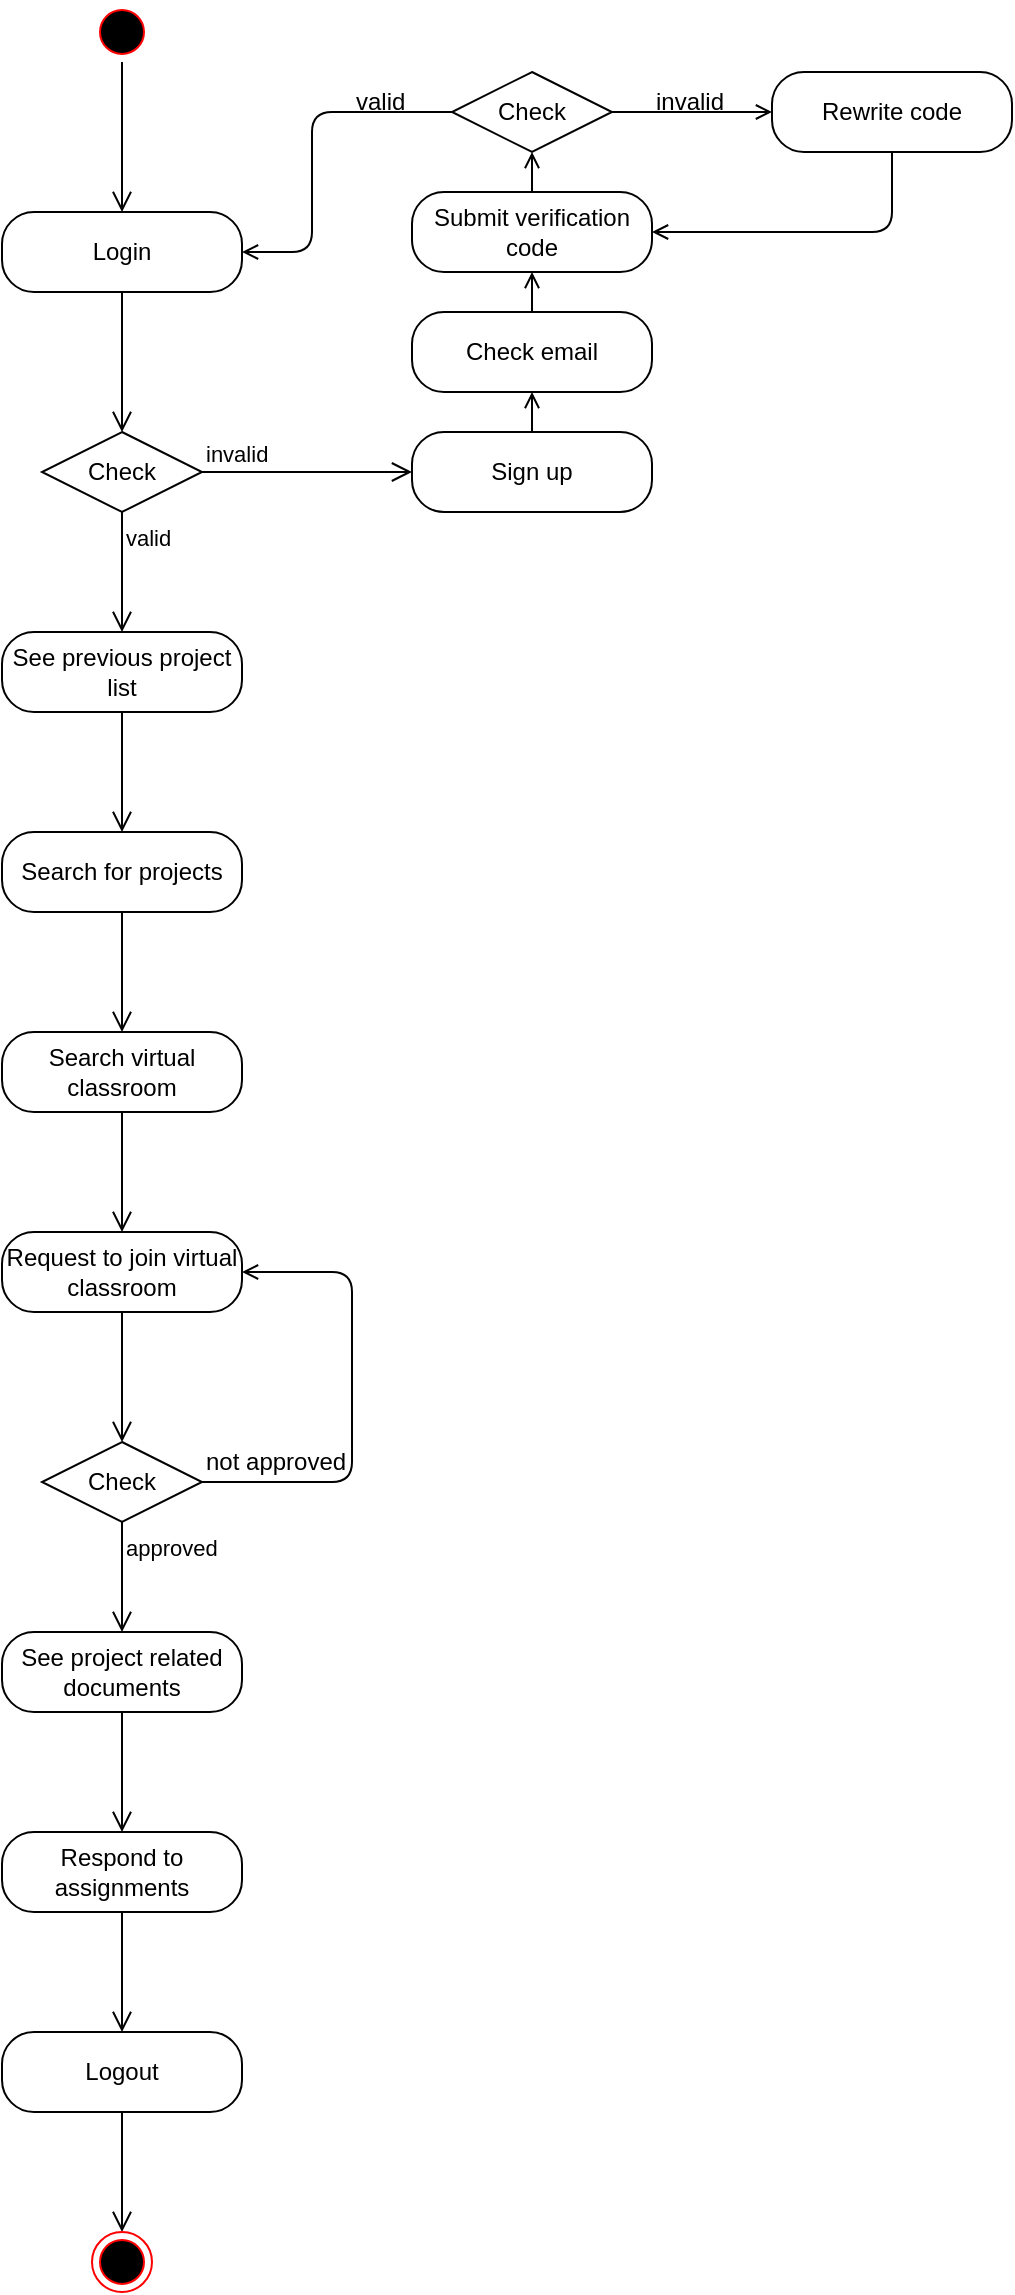 <mxfile version="10.6.1" type="device"><diagram id="JlK_5xQEkYB9tDjrnmmG" name="Page-1"><mxGraphModel dx="1010" dy="549" grid="1" gridSize="10" guides="1" tooltips="1" connect="1" arrows="1" fold="1" page="1" pageScale="1" pageWidth="850" pageHeight="1100" math="0" shadow="0"><root><mxCell id="0"/><mxCell id="1" parent="0"/><mxCell id="YMyfsFlIKbJ7ZTx5pvQ_-1" value="" style="ellipse;html=1;shape=startState;fillColor=#000000;strokeColor=#ff0000;" vertex="1" parent="1"><mxGeometry x="410" y="75" width="30" height="30" as="geometry"/></mxCell><mxCell id="YMyfsFlIKbJ7ZTx5pvQ_-2" value="" style="edgeStyle=orthogonalEdgeStyle;html=1;verticalAlign=bottom;endArrow=open;endSize=8;strokeColor=#000000;entryX=0.5;entryY=0;entryDx=0;entryDy=0;" edge="1" source="YMyfsFlIKbJ7ZTx5pvQ_-1" parent="1" target="YMyfsFlIKbJ7ZTx5pvQ_-5"><mxGeometry relative="1" as="geometry"><mxPoint x="425" y="160" as="targetPoint"/></mxGeometry></mxCell><mxCell id="YMyfsFlIKbJ7ZTx5pvQ_-5" value="Login" style="rounded=1;whiteSpace=wrap;html=1;arcSize=40;fontColor=#000000;fillColor=#FFFFFF;strokeColor=#000000;" vertex="1" parent="1"><mxGeometry x="365" y="180" width="120" height="40" as="geometry"/></mxCell><mxCell id="YMyfsFlIKbJ7ZTx5pvQ_-6" value="" style="edgeStyle=orthogonalEdgeStyle;html=1;verticalAlign=bottom;endArrow=open;endSize=8;strokeColor=#000000;entryX=0.5;entryY=0;entryDx=0;entryDy=0;" edge="1" source="YMyfsFlIKbJ7ZTx5pvQ_-5" parent="1" target="YMyfsFlIKbJ7ZTx5pvQ_-15"><mxGeometry relative="1" as="geometry"><mxPoint x="425" y="260" as="targetPoint"/></mxGeometry></mxCell><mxCell id="YMyfsFlIKbJ7ZTx5pvQ_-15" value="Check" style="rhombus;whiteSpace=wrap;html=1;fillColor=#FFFFFF;strokeColor=#000000;" vertex="1" parent="1"><mxGeometry x="385" y="290" width="80" height="40" as="geometry"/></mxCell><mxCell id="YMyfsFlIKbJ7ZTx5pvQ_-16" value="invalid" style="edgeStyle=orthogonalEdgeStyle;html=1;align=left;verticalAlign=bottom;endArrow=open;endSize=8;strokeColor=#000000;entryX=0;entryY=0.5;entryDx=0;entryDy=0;" edge="1" source="YMyfsFlIKbJ7ZTx5pvQ_-15" parent="1" target="YMyfsFlIKbJ7ZTx5pvQ_-20"><mxGeometry x="-1" relative="1" as="geometry"><mxPoint x="565" y="310" as="targetPoint"/></mxGeometry></mxCell><mxCell id="YMyfsFlIKbJ7ZTx5pvQ_-17" value="valid" style="edgeStyle=orthogonalEdgeStyle;html=1;align=left;verticalAlign=top;endArrow=open;endSize=8;strokeColor=#000000;" edge="1" source="YMyfsFlIKbJ7ZTx5pvQ_-15" parent="1"><mxGeometry x="-1" relative="1" as="geometry"><mxPoint x="425" y="390" as="targetPoint"/></mxGeometry></mxCell><mxCell id="YMyfsFlIKbJ7ZTx5pvQ_-18" value="See previous project list" style="rounded=1;whiteSpace=wrap;html=1;arcSize=40;fontColor=#000000;fillColor=#FFFFFF;strokeColor=#000000;" vertex="1" parent="1"><mxGeometry x="365" y="390" width="120" height="40" as="geometry"/></mxCell><mxCell id="YMyfsFlIKbJ7ZTx5pvQ_-19" value="" style="edgeStyle=orthogonalEdgeStyle;html=1;verticalAlign=bottom;endArrow=open;endSize=8;strokeColor=#000000;" edge="1" source="YMyfsFlIKbJ7ZTx5pvQ_-18" parent="1"><mxGeometry relative="1" as="geometry"><mxPoint x="425" y="490" as="targetPoint"/></mxGeometry></mxCell><mxCell id="YMyfsFlIKbJ7ZTx5pvQ_-20" value="Sign up" style="rounded=1;whiteSpace=wrap;html=1;arcSize=40;fontColor=#000000;fillColor=#FFFFFF;strokeColor=#000000;" vertex="1" parent="1"><mxGeometry x="570" y="290" width="120" height="40" as="geometry"/></mxCell><mxCell id="YMyfsFlIKbJ7ZTx5pvQ_-23" value="Check email" style="rounded=1;whiteSpace=wrap;html=1;arcSize=40;fontColor=#000000;fillColor=#FFFFFF;strokeColor=#000000;" vertex="1" parent="1"><mxGeometry x="570" y="230" width="120" height="40" as="geometry"/></mxCell><mxCell id="YMyfsFlIKbJ7ZTx5pvQ_-32" value="" style="endArrow=open;html=1;strokeColor=#000000;exitX=0.5;exitY=0;exitDx=0;exitDy=0;rounded=1;strokeWidth=1;endFill=0;" edge="1" parent="1" source="YMyfsFlIKbJ7ZTx5pvQ_-20" target="YMyfsFlIKbJ7ZTx5pvQ_-23"><mxGeometry width="50" height="50" relative="1" as="geometry"><mxPoint x="610" y="310" as="sourcePoint"/><mxPoint x="660" y="260" as="targetPoint"/></mxGeometry></mxCell><mxCell id="YMyfsFlIKbJ7ZTx5pvQ_-34" value="Submit verification code" style="rounded=1;whiteSpace=wrap;html=1;arcSize=40;fontColor=#000000;fillColor=#FFFFFF;strokeColor=#000000;" vertex="1" parent="1"><mxGeometry x="570" y="170" width="120" height="40" as="geometry"/></mxCell><mxCell id="YMyfsFlIKbJ7ZTx5pvQ_-35" value="" style="endArrow=open;html=1;strokeColor=#000000;exitX=0.5;exitY=0;exitDx=0;exitDy=0;rounded=1;strokeWidth=1;endFill=0;" edge="1" parent="1" source="YMyfsFlIKbJ7ZTx5pvQ_-34"><mxGeometry width="50" height="50" relative="1" as="geometry"><mxPoint x="610" y="190" as="sourcePoint"/><mxPoint x="630" y="150" as="targetPoint"/></mxGeometry></mxCell><mxCell id="YMyfsFlIKbJ7ZTx5pvQ_-39" value="" style="endArrow=open;html=1;strokeColor=#000000;strokeWidth=1;exitX=0.5;exitY=0;exitDx=0;exitDy=0;endFill=0;" edge="1" parent="1" source="YMyfsFlIKbJ7ZTx5pvQ_-23" target="YMyfsFlIKbJ7ZTx5pvQ_-34"><mxGeometry width="50" height="50" relative="1" as="geometry"><mxPoint x="610" y="250" as="sourcePoint"/><mxPoint x="660" y="200" as="targetPoint"/></mxGeometry></mxCell><mxCell id="YMyfsFlIKbJ7ZTx5pvQ_-40" value="Check" style="rhombus;whiteSpace=wrap;html=1;fillColor=#FFFFFF;strokeColor=#000000;" vertex="1" parent="1"><mxGeometry x="590" y="110" width="80" height="40" as="geometry"/></mxCell><mxCell id="YMyfsFlIKbJ7ZTx5pvQ_-48" value="" style="endArrow=open;html=1;strokeColor=#000000;strokeWidth=1;entryX=1;entryY=0.5;entryDx=0;entryDy=0;exitX=0;exitY=0.5;exitDx=0;exitDy=0;endFill=0;" edge="1" parent="1" source="YMyfsFlIKbJ7ZTx5pvQ_-40" target="YMyfsFlIKbJ7ZTx5pvQ_-5"><mxGeometry width="50" height="50" relative="1" as="geometry"><mxPoint x="540" y="150" as="sourcePoint"/><mxPoint x="590" y="100" as="targetPoint"/><Array as="points"><mxPoint x="520" y="130"/><mxPoint x="520" y="200"/></Array></mxGeometry></mxCell><mxCell id="YMyfsFlIKbJ7ZTx5pvQ_-49" value="valid" style="text;html=1;resizable=0;points=[];autosize=1;align=left;verticalAlign=top;spacingTop=-4;" vertex="1" parent="1"><mxGeometry x="540" y="115" width="40" height="20" as="geometry"/></mxCell><mxCell id="YMyfsFlIKbJ7ZTx5pvQ_-50" value="Rewrite code" style="rounded=1;whiteSpace=wrap;html=1;arcSize=40;fontColor=#000000;fillColor=#FFFFFF;strokeColor=#000000;" vertex="1" parent="1"><mxGeometry x="750" y="110" width="120" height="40" as="geometry"/></mxCell><mxCell id="YMyfsFlIKbJ7ZTx5pvQ_-51" value="" style="endArrow=open;html=1;strokeColor=#000000;strokeWidth=1;entryX=0;entryY=0.5;entryDx=0;entryDy=0;exitX=1;exitY=0.5;exitDx=0;exitDy=0;endFill=0;" edge="1" parent="1" source="YMyfsFlIKbJ7ZTx5pvQ_-40" target="YMyfsFlIKbJ7ZTx5pvQ_-50"><mxGeometry width="50" height="50" relative="1" as="geometry"><mxPoint x="670" y="160" as="sourcePoint"/><mxPoint x="720" y="110" as="targetPoint"/></mxGeometry></mxCell><mxCell id="YMyfsFlIKbJ7ZTx5pvQ_-52" value="invalid" style="text;html=1;resizable=0;points=[];autosize=1;align=left;verticalAlign=top;spacingTop=-4;" vertex="1" parent="1"><mxGeometry x="690" y="115" width="50" height="20" as="geometry"/></mxCell><mxCell id="YMyfsFlIKbJ7ZTx5pvQ_-53" value="" style="endArrow=open;html=1;strokeColor=#000000;strokeWidth=1;entryX=1;entryY=0.5;entryDx=0;entryDy=0;endFill=0;" edge="1" parent="1" target="YMyfsFlIKbJ7ZTx5pvQ_-34"><mxGeometry width="50" height="50" relative="1" as="geometry"><mxPoint x="810" y="150" as="sourcePoint"/><mxPoint x="700" y="190" as="targetPoint"/><Array as="points"><mxPoint x="810" y="190"/></Array></mxGeometry></mxCell><mxCell id="YMyfsFlIKbJ7ZTx5pvQ_-54" value="Search for projects" style="rounded=1;whiteSpace=wrap;html=1;arcSize=40;fontColor=#000000;fillColor=#FFFFFF;strokeColor=#000000;" vertex="1" parent="1"><mxGeometry x="365" y="490" width="120" height="40" as="geometry"/></mxCell><mxCell id="YMyfsFlIKbJ7ZTx5pvQ_-55" value="" style="edgeStyle=orthogonalEdgeStyle;html=1;verticalAlign=bottom;endArrow=open;endSize=8;strokeColor=#000000;" edge="1" parent="1" source="YMyfsFlIKbJ7ZTx5pvQ_-54"><mxGeometry relative="1" as="geometry"><mxPoint x="425" y="590" as="targetPoint"/></mxGeometry></mxCell><mxCell id="YMyfsFlIKbJ7ZTx5pvQ_-56" value="Search virtual classroom" style="rounded=1;whiteSpace=wrap;html=1;arcSize=40;fontColor=#000000;fillColor=#FFFFFF;strokeColor=#000000;" vertex="1" parent="1"><mxGeometry x="365" y="590" width="120" height="40" as="geometry"/></mxCell><mxCell id="YMyfsFlIKbJ7ZTx5pvQ_-57" value="" style="edgeStyle=orthogonalEdgeStyle;html=1;verticalAlign=bottom;endArrow=open;endSize=8;strokeColor=#000000;" edge="1" parent="1" source="YMyfsFlIKbJ7ZTx5pvQ_-56"><mxGeometry relative="1" as="geometry"><mxPoint x="425" y="690" as="targetPoint"/></mxGeometry></mxCell><mxCell id="YMyfsFlIKbJ7ZTx5pvQ_-58" value="Request to join virtual classroom" style="rounded=1;whiteSpace=wrap;html=1;arcSize=40;fontColor=#000000;fillColor=#FFFFFF;strokeColor=#000000;" vertex="1" parent="1"><mxGeometry x="365" y="690" width="120" height="40" as="geometry"/></mxCell><mxCell id="YMyfsFlIKbJ7ZTx5pvQ_-59" value="" style="edgeStyle=orthogonalEdgeStyle;html=1;verticalAlign=bottom;endArrow=open;endSize=8;strokeColor=#000000;entryX=0.5;entryY=0;entryDx=0;entryDy=0;" edge="1" parent="1" source="YMyfsFlIKbJ7ZTx5pvQ_-58" target="YMyfsFlIKbJ7ZTx5pvQ_-60"><mxGeometry relative="1" as="geometry"><mxPoint x="425" y="790" as="targetPoint"/></mxGeometry></mxCell><mxCell id="YMyfsFlIKbJ7ZTx5pvQ_-60" value="Check" style="rhombus;whiteSpace=wrap;html=1;fillColor=#FFFFFF;strokeColor=#000000;" vertex="1" parent="1"><mxGeometry x="385" y="795" width="80" height="40" as="geometry"/></mxCell><mxCell id="YMyfsFlIKbJ7ZTx5pvQ_-62" value="approved" style="edgeStyle=orthogonalEdgeStyle;html=1;align=left;verticalAlign=top;endArrow=open;endSize=8;strokeColor=#000000;entryX=0.5;entryY=0;entryDx=0;entryDy=0;" edge="1" parent="1" source="YMyfsFlIKbJ7ZTx5pvQ_-60" target="YMyfsFlIKbJ7ZTx5pvQ_-63"><mxGeometry x="-1" relative="1" as="geometry"><mxPoint x="425" y="895" as="targetPoint"/></mxGeometry></mxCell><mxCell id="YMyfsFlIKbJ7ZTx5pvQ_-63" value="See project related documents" style="rounded=1;whiteSpace=wrap;html=1;arcSize=40;fontColor=#000000;fillColor=#FFFFFF;strokeColor=#000000;" vertex="1" parent="1"><mxGeometry x="365" y="890" width="120" height="40" as="geometry"/></mxCell><mxCell id="YMyfsFlIKbJ7ZTx5pvQ_-64" value="" style="edgeStyle=orthogonalEdgeStyle;html=1;verticalAlign=bottom;endArrow=open;endSize=8;strokeColor=#000000;" edge="1" parent="1" source="YMyfsFlIKbJ7ZTx5pvQ_-63"><mxGeometry relative="1" as="geometry"><mxPoint x="425" y="990" as="targetPoint"/></mxGeometry></mxCell><mxCell id="YMyfsFlIKbJ7ZTx5pvQ_-65" value="Respond to assignments" style="rounded=1;whiteSpace=wrap;html=1;arcSize=40;fontColor=#000000;fillColor=#FFFFFF;strokeColor=#000000;" vertex="1" parent="1"><mxGeometry x="365" y="990" width="120" height="40" as="geometry"/></mxCell><mxCell id="YMyfsFlIKbJ7ZTx5pvQ_-66" value="" style="edgeStyle=orthogonalEdgeStyle;html=1;verticalAlign=bottom;endArrow=open;endSize=8;strokeColor=#000000;" edge="1" parent="1" source="YMyfsFlIKbJ7ZTx5pvQ_-65"><mxGeometry relative="1" as="geometry"><mxPoint x="425" y="1090" as="targetPoint"/></mxGeometry></mxCell><mxCell id="YMyfsFlIKbJ7ZTx5pvQ_-67" value="Logout" style="rounded=1;whiteSpace=wrap;html=1;arcSize=40;fontColor=#000000;fillColor=#FFFFFF;strokeColor=#000000;" vertex="1" parent="1"><mxGeometry x="365" y="1090" width="120" height="40" as="geometry"/></mxCell><mxCell id="YMyfsFlIKbJ7ZTx5pvQ_-68" value="" style="edgeStyle=orthogonalEdgeStyle;html=1;verticalAlign=bottom;endArrow=open;endSize=8;strokeColor=#000000;" edge="1" parent="1" source="YMyfsFlIKbJ7ZTx5pvQ_-67"><mxGeometry relative="1" as="geometry"><mxPoint x="425" y="1190" as="targetPoint"/></mxGeometry></mxCell><mxCell id="YMyfsFlIKbJ7ZTx5pvQ_-69" value="" style="ellipse;html=1;shape=endState;fillColor=#000000;strokeColor=#ff0000;" vertex="1" parent="1"><mxGeometry x="410" y="1190" width="30" height="30" as="geometry"/></mxCell><mxCell id="YMyfsFlIKbJ7ZTx5pvQ_-71" value="" style="endArrow=open;html=1;strokeColor=#000000;strokeWidth=1;exitX=1;exitY=0.5;exitDx=0;exitDy=0;entryX=1;entryY=0.5;entryDx=0;entryDy=0;endFill=0;" edge="1" parent="1" source="YMyfsFlIKbJ7ZTx5pvQ_-60" target="YMyfsFlIKbJ7ZTx5pvQ_-58"><mxGeometry width="50" height="50" relative="1" as="geometry"><mxPoint x="465" y="810" as="sourcePoint"/><mxPoint x="540" y="710" as="targetPoint"/><Array as="points"><mxPoint x="540" y="815"/><mxPoint x="540" y="710"/></Array></mxGeometry></mxCell><mxCell id="YMyfsFlIKbJ7ZTx5pvQ_-72" value="not approved" style="text;html=1;resizable=0;points=[];autosize=1;align=left;verticalAlign=top;spacingTop=-4;" vertex="1" parent="1"><mxGeometry x="465" y="795" width="80" height="20" as="geometry"/></mxCell></root></mxGraphModel></diagram></mxfile>